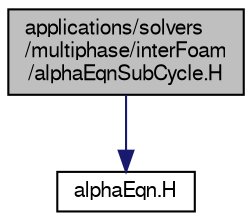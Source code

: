 digraph "applications/solvers/multiphase/interFoam/alphaEqnSubCycle.H"
{
  bgcolor="transparent";
  edge [fontname="FreeSans",fontsize="10",labelfontname="FreeSans",labelfontsize="10"];
  node [fontname="FreeSans",fontsize="10",shape=record];
  Node0 [label="applications/solvers\l/multiphase/interFoam\l/alphaEqnSubCycle.H",height=0.2,width=0.4,color="black", fillcolor="grey75", style="filled", fontcolor="black"];
  Node0 -> Node1 [color="midnightblue",fontsize="10",style="solid",fontname="FreeSans"];
  Node1 [label="alphaEqn.H",height=0.2,width=0.4,color="black",URL="$a38567.html"];
}

